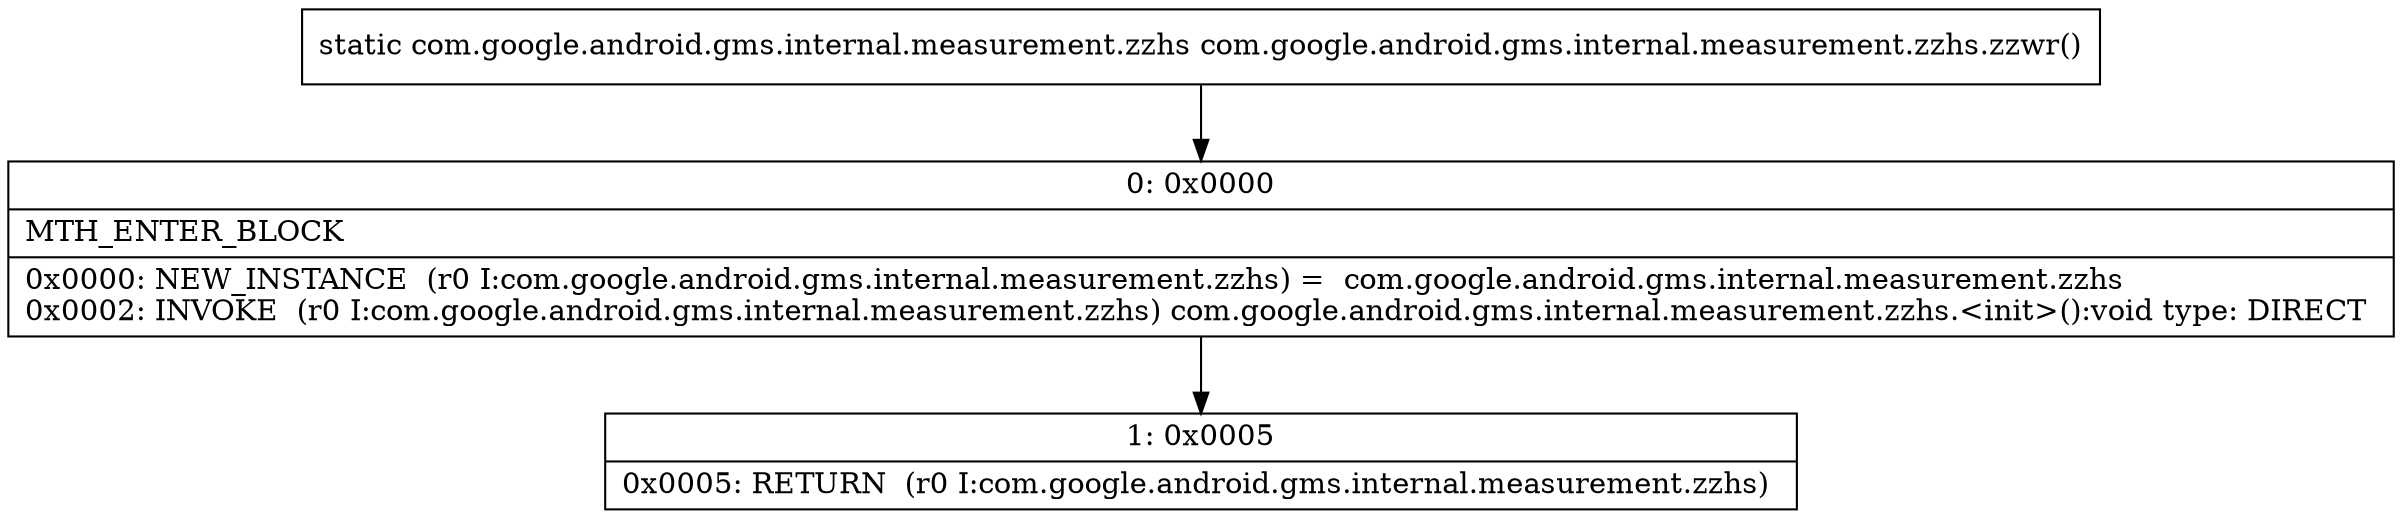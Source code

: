 digraph "CFG forcom.google.android.gms.internal.measurement.zzhs.zzwr()Lcom\/google\/android\/gms\/internal\/measurement\/zzhs;" {
Node_0 [shape=record,label="{0\:\ 0x0000|MTH_ENTER_BLOCK\l|0x0000: NEW_INSTANCE  (r0 I:com.google.android.gms.internal.measurement.zzhs) =  com.google.android.gms.internal.measurement.zzhs \l0x0002: INVOKE  (r0 I:com.google.android.gms.internal.measurement.zzhs) com.google.android.gms.internal.measurement.zzhs.\<init\>():void type: DIRECT \l}"];
Node_1 [shape=record,label="{1\:\ 0x0005|0x0005: RETURN  (r0 I:com.google.android.gms.internal.measurement.zzhs) \l}"];
MethodNode[shape=record,label="{static com.google.android.gms.internal.measurement.zzhs com.google.android.gms.internal.measurement.zzhs.zzwr() }"];
MethodNode -> Node_0;
Node_0 -> Node_1;
}

